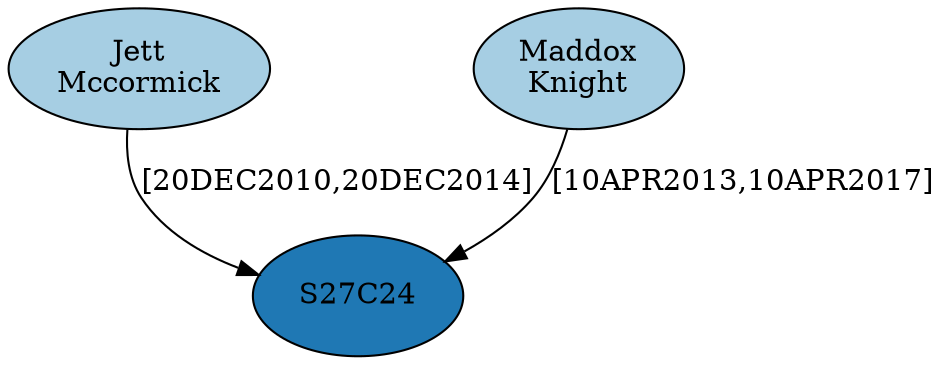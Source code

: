 digraph G {
layout=dot
node[colorscheme=paired8, style=filled, color=black, fixedSize=true, width=1.4, height=.8]
"I23074"[fillcolor= "1",label= "Jett\nMccormick"]
"I26016"[fillcolor= "1",label= "Maddox\nKnight"]
"R04P01S27C24"[fillcolor= "2",label= "S27C24"]
"I23074" -> "R04P01S27C24"[label= "[20DEC2010,20DEC2014]"]
"I26016" -> "R04P01S27C24"[label= "[10APR2013,10APR2017]"]
}
